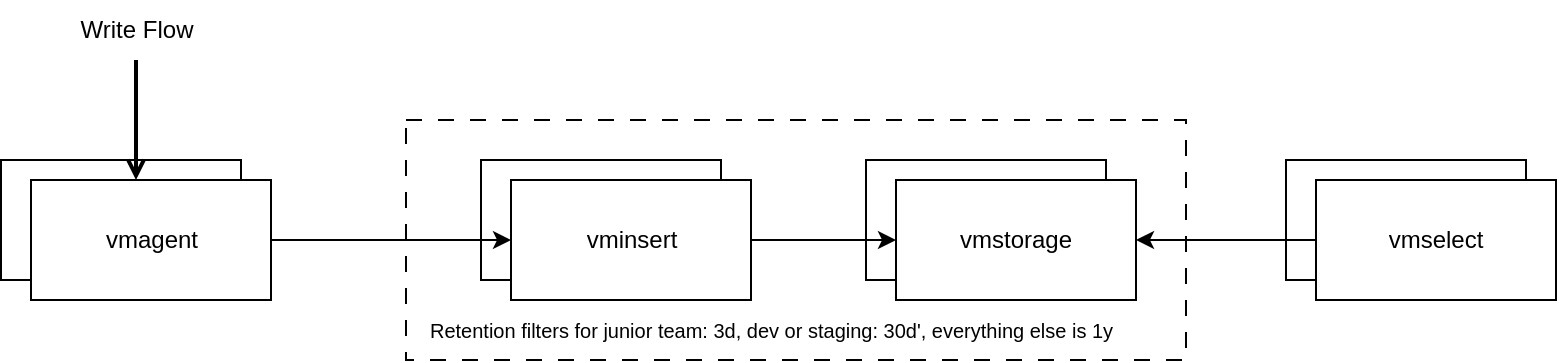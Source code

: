 <mxfile version="26.1.1">
  <diagram name="Page-1" id="S_qiAT9sGsSY6wdhSkRL">
    <mxGraphModel dx="805" dy="590" grid="1" gridSize="10" guides="1" tooltips="1" connect="1" arrows="1" fold="1" page="1" pageScale="1" pageWidth="850" pageHeight="1100" math="0" shadow="0">
      <root>
        <mxCell id="0" />
        <mxCell id="1" parent="0" />
        <mxCell id="dQbCoe4mV6pn9j3412-R-2" value="" style="rounded=0;whiteSpace=wrap;html=1;" vertex="1" parent="1">
          <mxGeometry x="107.5" y="400" width="120" height="60" as="geometry" />
        </mxCell>
        <mxCell id="dQbCoe4mV6pn9j3412-R-1" value="vma&lt;span style=&quot;background-color: transparent; color: light-dark(rgb(0, 0, 0), rgb(255, 255, 255));&quot;&gt;gent&lt;/span&gt;" style="rounded=0;whiteSpace=wrap;html=1;" vertex="1" parent="1">
          <mxGeometry x="122.5" y="410" width="120" height="60" as="geometry" />
        </mxCell>
        <mxCell id="dQbCoe4mV6pn9j3412-R-4" style="edgeStyle=orthogonalEdgeStyle;rounded=1;orthogonalLoop=1;jettySize=auto;html=1;entryX=0.5;entryY=0;entryDx=0;entryDy=0;curved=0;endArrow=open;endFill=0;strokeWidth=2;" edge="1" parent="1" source="dQbCoe4mV6pn9j3412-R-3">
          <mxGeometry relative="1" as="geometry">
            <mxPoint x="175" y="410.0" as="targetPoint" />
          </mxGeometry>
        </mxCell>
        <mxCell id="dQbCoe4mV6pn9j3412-R-3" value="Write Flow" style="text;html=1;align=center;verticalAlign=middle;resizable=0;points=[];autosize=1;strokeColor=none;fillColor=none;" vertex="1" parent="1">
          <mxGeometry x="135" y="320" width="80" height="30" as="geometry" />
        </mxCell>
        <mxCell id="dQbCoe4mV6pn9j3412-R-6" value="" style="rounded=0;whiteSpace=wrap;html=1;dashed=1;dashPattern=8 8;" vertex="1" parent="1">
          <mxGeometry x="310" y="380" width="390" height="120" as="geometry" />
        </mxCell>
        <mxCell id="dQbCoe4mV6pn9j3412-R-7" value="" style="rounded=0;whiteSpace=wrap;html=1;" vertex="1" parent="1">
          <mxGeometry x="347.5" y="400" width="120" height="60" as="geometry" />
        </mxCell>
        <mxCell id="dQbCoe4mV6pn9j3412-R-8" value="vminsert" style="rounded=0;whiteSpace=wrap;html=1;" vertex="1" parent="1">
          <mxGeometry x="362.5" y="410" width="120" height="60" as="geometry" />
        </mxCell>
        <mxCell id="dQbCoe4mV6pn9j3412-R-10" value="" style="rounded=0;whiteSpace=wrap;html=1;" vertex="1" parent="1">
          <mxGeometry x="540" y="400" width="120" height="60" as="geometry" />
        </mxCell>
        <mxCell id="dQbCoe4mV6pn9j3412-R-11" value="vmstorage" style="rounded=0;whiteSpace=wrap;html=1;" vertex="1" parent="1">
          <mxGeometry x="555" y="410" width="120" height="60" as="geometry" />
        </mxCell>
        <mxCell id="dQbCoe4mV6pn9j3412-R-12" value="" style="rounded=0;whiteSpace=wrap;html=1;" vertex="1" parent="1">
          <mxGeometry x="750" y="400" width="120" height="60" as="geometry" />
        </mxCell>
        <mxCell id="dQbCoe4mV6pn9j3412-R-13" value="vmselect" style="rounded=0;whiteSpace=wrap;html=1;" vertex="1" parent="1">
          <mxGeometry x="765" y="410" width="120" height="60" as="geometry" />
        </mxCell>
        <mxCell id="dQbCoe4mV6pn9j3412-R-14" style="edgeStyle=orthogonalEdgeStyle;rounded=0;orthogonalLoop=1;jettySize=auto;html=1;entryX=0;entryY=0.5;entryDx=0;entryDy=0;" edge="1" parent="1" source="dQbCoe4mV6pn9j3412-R-1" target="dQbCoe4mV6pn9j3412-R-8">
          <mxGeometry relative="1" as="geometry" />
        </mxCell>
        <mxCell id="dQbCoe4mV6pn9j3412-R-16" style="edgeStyle=orthogonalEdgeStyle;rounded=0;orthogonalLoop=1;jettySize=auto;html=1;entryX=0;entryY=0.5;entryDx=0;entryDy=0;" edge="1" parent="1" source="dQbCoe4mV6pn9j3412-R-8" target="dQbCoe4mV6pn9j3412-R-11">
          <mxGeometry relative="1" as="geometry" />
        </mxCell>
        <mxCell id="dQbCoe4mV6pn9j3412-R-17" style="edgeStyle=orthogonalEdgeStyle;rounded=0;orthogonalLoop=1;jettySize=auto;html=1;entryX=0;entryY=0.5;entryDx=0;entryDy=0;startArrow=classic;startFill=1;endArrow=none;" edge="1" parent="1" source="dQbCoe4mV6pn9j3412-R-11" target="dQbCoe4mV6pn9j3412-R-13">
          <mxGeometry relative="1" as="geometry" />
        </mxCell>
        <mxCell id="dQbCoe4mV6pn9j3412-R-19" value="Retention filters for junior team: 3d, dev or staging: 30d&#39;, everything else is 1y" style="text;html=1;align=left;verticalAlign=middle;resizable=0;points=[];autosize=1;strokeColor=none;fillColor=none;fontSize=10;" vertex="1" parent="1">
          <mxGeometry x="320" y="470" width="370" height="30" as="geometry" />
        </mxCell>
      </root>
    </mxGraphModel>
  </diagram>
</mxfile>

